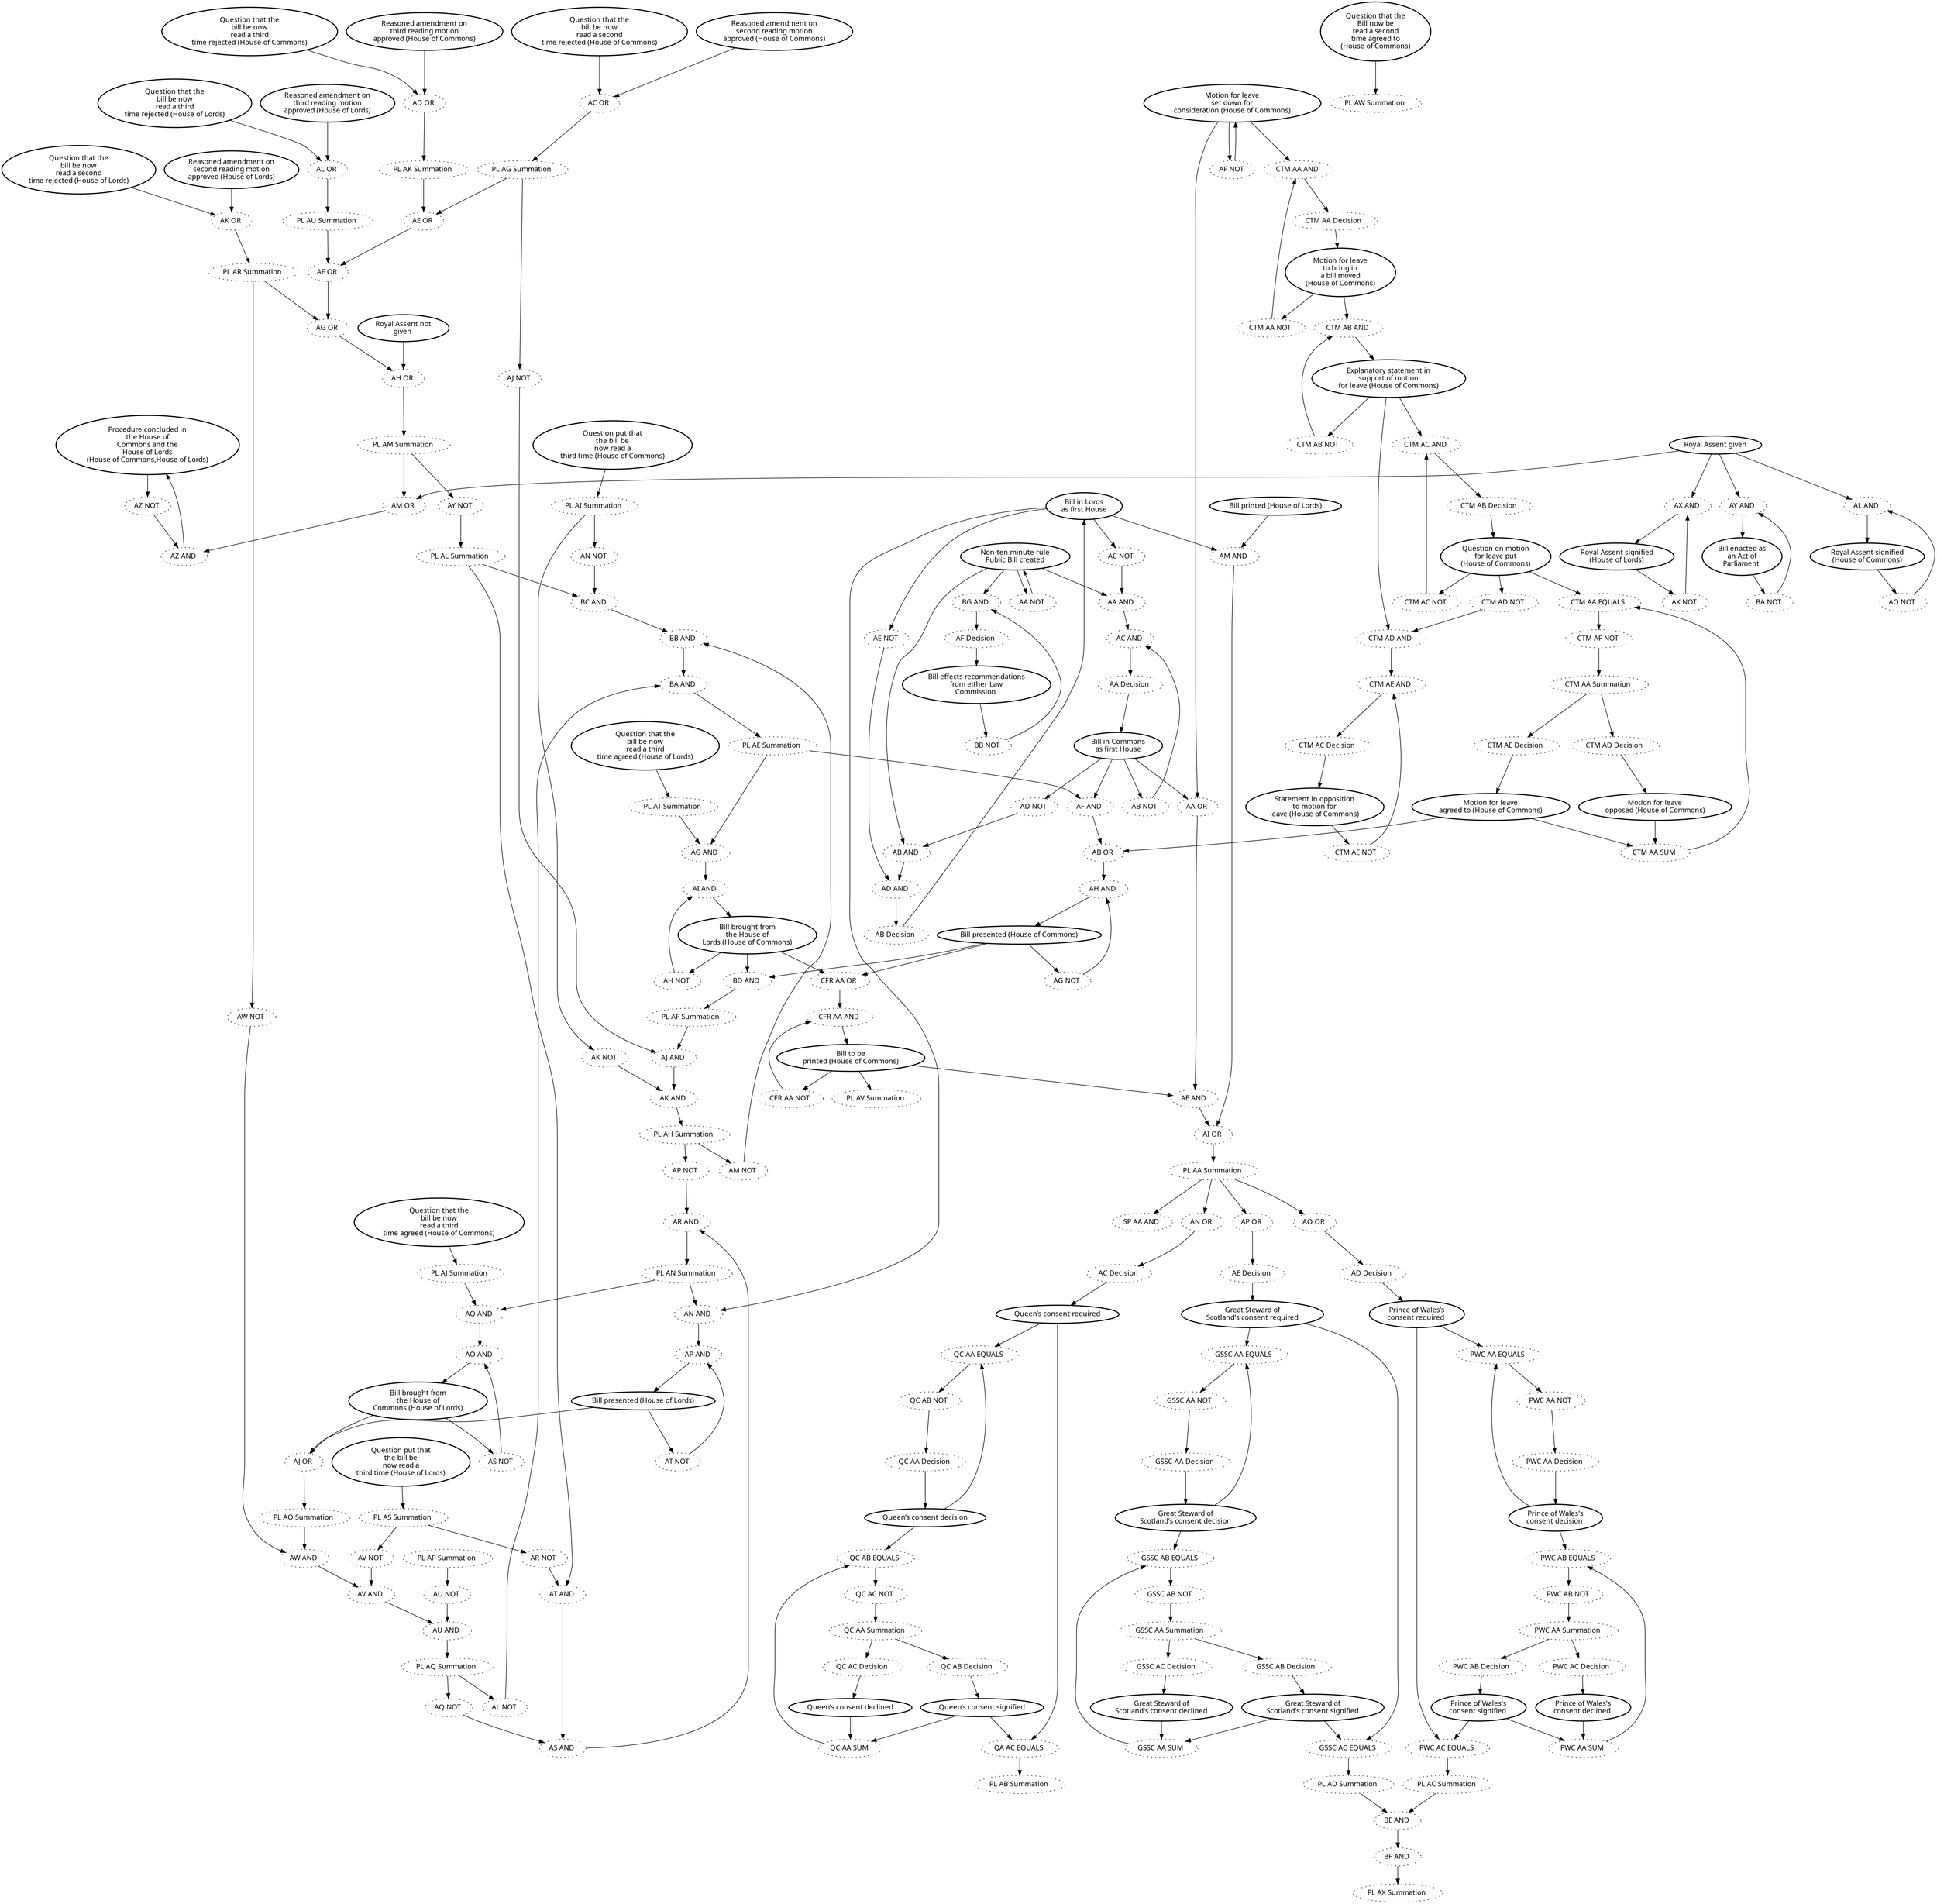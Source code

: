 digraph{graph[fontname="calibri"];node[fontname="calibri"];edge[fontname="calibri"];edge [style=solid, color=black];"111"->"415"[label=""];edge[style=solid, color=black];edge [style=solid, color=black];"281"->"1356"[label=""];edge[style=solid, color=black];edge [style=solid, color=black];"282"->"538"[label=""];edge[style=solid, color=black];edge [style=solid, color=black];"283"->"281"[label=""];edge[style=solid, color=black];edge [style=solid, color=black];"284"->"540"[label=""];edge[style=solid, color=black];edge [style=solid, color=black];"285"->"288"[label=""];edge[style=solid, color=black];edge [style=solid, color=black];"286"->"305"[label=""];edge[style=solid, color=black];edge [style=solid, color=black];"287"->"293"[label=""];edge[style=solid, color=black];edge [style=solid, color=black];"288"->"312"[label=""];edge[style=solid, color=black];edge [style=solid, color=black];"289"->"287"[label=""];edge[style=solid, color=black];edge [style=solid, color=black];"290"->"1334"[label=""];edge[style=solid, color=black];edge [style=solid, color=black];"291"->"1338"[label=""];edge[style=solid, color=black];edge [style=solid, color=black];"292"->"1358"[label=""];edge[style=solid, color=black];edge [style=solid, color=black];"293"->"1357"[label=""];edge[style=solid, color=black];edge [style=solid, color=black];"294"->"1233"[label=""];edge[style=solid, color=black];edge [style=solid, color=black];"295"->"302"[label=""];edge[style=solid, color=black];edge [style=solid, color=black];"296"->"286"[label=""];edge[style=solid, color=black];edge [style=solid, color=black];"297"->"305"[label=""];edge[style=solid, color=black];edge [style=solid, color=black];"298"->"1262"[label=""];edge[style=solid, color=black];edge [style=solid, color=black];"299"->"1378"[label=""];edge[style=solid, color=black];edge [style=solid, color=black];"300"->"307"[label=""];edge[style=solid, color=black];edge [style=solid, color=black];"301"->"307"[label=""];edge[style=solid, color=black];edge [style=solid, color=black];"302"->"303"[label=""];edge[style=solid, color=black];edge [style=solid, color=black];"303"->"304"[label=""];edge[style=solid, color=black];edge [style=solid, color=black];"304"->"1340"[label=""];edge[style=solid, color=black];edge [style=solid, color=black];"305"->"1352"[label=""];edge[style=solid, color=black];edge [style=solid, color=black];"307"->"1353"[label=""];edge[style=solid, color=black];edge [style=solid, color=black];"308"->"310"[label=""];edge[style=solid, color=black];edge [style=solid, color=black];"309"->"1277"[label=""];edge[style=solid, color=black];edge [style=solid, color=black];"310"->"314"[label=""];edge[style=solid, color=black];edge [style=solid, color=black];"311"->"314"[label=""];edge[style=solid, color=black];edge [style=solid, color=black];"312"->"1172"[label=""];edge[style=solid, color=black];edge [style=solid, color=black];"313"->"1342"[label=""];edge[style=solid, color=black];edge [style=solid, color=black];"314"->"1335"[label=""];edge[style=solid, color=black];edge [style=solid, color=black];"315"->"1366"[label=""];edge[style=solid, color=black];edge [style=solid, color=black];"316"->"339"[label=""];edge[style=solid, color=black];edge [style=solid, color=black];"317"->"1345"[label=""];edge[style=solid, color=black];edge [style=solid, color=black];"318"->"1348"[label=""];edge[style=solid, color=black];edge [style=solid, color=black];"319"->"340"[label=""];edge[style=solid, color=black];edge [style=solid, color=black];"320"->"1441"[label=""];edge[style=solid, color=black];edge [style=solid, color=black];"322"->"338"[label=""];edge[style=solid, color=black];edge [style=solid, color=black];"323"->"312"[label=""];edge[style=solid, color=black];edge [style=solid, color=black];"325"->"341"[label=""];edge[style=solid, color=black];edge [style=solid, color=black];"326"->"299"[label=""];edge[style=solid, color=black];edge [style=solid, color=black];"327"->"1377"[label=""];edge[style=solid, color=black];edge [style=solid, color=black];"328"->"315"[label=""];edge[style=solid, color=black];edge [style=solid, color=black];"329"->"327"[label=""];edge[style=solid, color=black];edge [style=solid, color=black];"330"->"1341"[label=""];edge[style=solid, color=black];edge [style=solid, color=black];"331"->"330"[label=""];edge[style=solid, color=black];edge [style=solid, color=black];"332"->"331"[label=""];edge[style=solid, color=black];edge [style=solid, color=black];"333"->"1344"[label=""];edge[style=solid, color=black];edge [style=solid, color=black];"334"->"333"[label=""];edge[style=solid, color=black];edge [style=solid, color=black];"335"->"334"[label=""];edge[style=solid, color=black];edge [style=solid, color=black];"336"->"1370"[label=""];edge[style=solid, color=black];edge [style=solid, color=black];"337"->"1369"[label=""];edge[style=solid, color=black];edge [style=solid, color=black];"338"->"111"[label=""];edge[style=solid, color=black];edge [style=solid, color=black];"339"->"1332"[label=""];edge[style=solid, color=black];edge [style=solid, color=black];"340"->"339"[label=""];edge[style=solid, color=black];edge [style=solid, color=black];"341"->"340"[label=""];edge[style=solid, color=black];edge [style=solid, color=black];"343"->"1333"[label=""];edge[style=solid, color=black];edge [style=solid, color=black];"344"->"345"[label=""];edge[style=solid, color=black];edge [style=solid, color=black];"345"->"1440"[label=""];edge[style=solid, color=black];edge [style=solid, color=black];"346"->"320"[label=""];edge[style=solid, color=black];edge [style=solid, color=black];"405"->"330"[label=""];edge[style=solid, color=black];edge [style=solid, color=black];"406"->"331"[label=""];edge[style=solid, color=black];edge [style=solid, color=black];"407"->"332"[label=""];edge[style=solid, color=black];edge [style=solid, color=black];"408"->"327"[label=""];edge[style=solid, color=black];edge [style=solid, color=black];"409"->"299"[label=""];edge[style=solid, color=black];edge [style=solid, color=black];"410"->"333"[label=""];edge[style=solid, color=black];edge [style=solid, color=black];"411"->"334"[label=""];edge[style=solid, color=black];edge [style=solid, color=black];"412"->"335"[label=""];edge[style=solid, color=black];edge [style=solid, color=black];"413"->"336"[label=""];edge[style=solid, color=black];edge [style=solid, color=black];"414"->"1339"[label=""];edge[style=solid, color=black];edge [style=solid, color=black];"415"->"338"[label=""];edge[style=solid, color=black];edge [style=solid, color=black];"416"->"337"[label=""];edge[style=solid, color=black];edge [style=solid, color=black];"417"->"294"[label=""];edge[style=solid, color=black];edge [style=solid, color=black];"418"->"298"[label=""];edge[style=solid, color=black];edge [style=solid, color=black];"419"->"309"[label=""];edge[style=solid, color=black];edge [style=solid, color=black];"429"->"346"[label=""];edge[style=solid, color=black];edge [style=solid, color=black];"538"->"283"[label=""];edge[style=solid, color=black];edge [style=solid, color=black];"539"->"283"[label=""];edge[style=solid, color=black];edge [style=solid, color=black];"540"->"287"[label=""];edge[style=solid, color=black];edge [style=solid, color=black];"542"->"1355"[label=""];edge[style=solid, color=black];edge [style=solid, color=black];"1172"->"419"[label=""];edge[style=solid, color=black];edge [style=solid, color=black];"1172"->"418"[label=""];edge[style=solid, color=black];edge [style=solid, color=black];"1172"->"417"[label=""];edge[style=solid, color=black];edge [style=solid, color=black];"1172"->"1217"[label=""];edge[style=solid, color=black];edge [style=solid, color=black];"1233"->"1245"[label=""];edge[style=solid, color=black];edge [style=solid, color=black];"1233"->"1250"[label=""];edge[style=solid, color=black];edge [style=solid, color=black];"1234"->"1245"[label=""];edge[style=solid, color=black];edge [style=solid, color=black];"1234"->"1246"[label=""];edge[style=solid, color=black];edge [style=solid, color=black];"1235"->"1244"[label=""];edge[style=solid, color=black];edge [style=solid, color=black];"1235"->"1250"[label=""];edge[style=solid, color=black];edge [style=solid, color=black];"1236"->"1244"[label=""];edge[style=solid, color=black];edge [style=solid, color=black];"1237"->"1240"[label=""];edge[style=solid, color=black];edge [style=solid, color=black];"1237"->"1241"[label=""];edge[style=solid, color=black];edge [style=solid, color=black];"1239"->"1234"[label=""];edge[style=solid, color=black];edge [style=solid, color=black];"1240"->"1235"[label=""];edge[style=solid, color=black];edge [style=solid, color=black];"1241"->"1236"[label=""];edge[style=solid, color=black];edge [style=solid, color=black];"1244"->"1246"[label=""];edge[style=solid, color=black];edge [style=solid, color=black];"1245"->"1248"[label=""];edge[style=solid, color=black];edge [style=solid, color=black];"1246"->"1249"[label=""];edge[style=solid, color=black];edge [style=solid, color=black];"1248"->"1239"[label=""];edge[style=solid, color=black];edge [style=solid, color=black];"1249"->"1237"[label=""];edge[style=solid, color=black];edge [style=solid, color=black];"1250"->"1238"[label=""];edge[style=solid, color=black];edge [style=solid, color=black];"1251"->"1253"[label=""];edge[style=solid, color=black];edge [style=solid, color=black];"1252"->"1260"[label=""];edge[style=solid, color=black];edge [style=solid, color=black];"1253"->"1263"[label=""];edge[style=solid, color=black];edge [style=solid, color=black];"1254"->"1264"[label=""];edge[style=solid, color=black];edge [style=solid, color=black];"1255"->"1265"[label=""];edge[style=solid, color=black];edge [style=solid, color=black];"1256"->"1258"[label=""];edge[style=solid, color=black];edge [style=solid, color=black];"1257"->"1251"[label=""];edge[style=solid, color=black];edge [style=solid, color=black];"1258"->"1252"[label=""];edge[style=solid, color=black];edge [style=solid, color=black];"1259"->"1261"[label=""];edge[style=solid, color=black];edge [style=solid, color=black];"1260"->"1254"[label=""];edge[style=solid, color=black];edge [style=solid, color=black];"1260"->"1255"[label=""];edge[style=solid, color=black];edge [style=solid, color=black];"1261"->"344"[label=""];edge[style=solid, color=black];edge [style=solid, color=black];"1262"->"1257"[label=""];edge[style=solid, color=black];edge [style=solid, color=black];"1262"->"1259"[label=""];edge[style=solid, color=black];edge [style=solid, color=black];"1263"->"1257"[label=""];edge[style=solid, color=black];edge [style=solid, color=black];"1263"->"1258"[label=""];edge[style=solid, color=black];edge [style=solid, color=black];"1264"->"1256"[label=""];edge[style=solid, color=black];edge [style=solid, color=black];"1264"->"1259"[label=""];edge[style=solid, color=black];edge [style=solid, color=black];"1265"->"1256"[label=""];edge[style=solid, color=black];edge [style=solid, color=black];"1266"->"1268"[label=""];edge[style=solid, color=black];edge [style=solid, color=black];"1267"->"1275"[label=""];edge[style=solid, color=black];edge [style=solid, color=black];"1268"->"1278"[label=""];edge[style=solid, color=black];edge [style=solid, color=black];"1269"->"1279"[label=""];edge[style=solid, color=black];edge [style=solid, color=black];"1270"->"1280"[label=""];edge[style=solid, color=black];edge [style=solid, color=black];"1271"->"1273"[label=""];edge[style=solid, color=black];edge [style=solid, color=black];"1272"->"1266"[label=""];edge[style=solid, color=black];edge [style=solid, color=black];"1273"->"1267"[label=""];edge[style=solid, color=black];edge [style=solid, color=black];"1274"->"1276"[label=""];edge[style=solid, color=black];edge [style=solid, color=black];"1275"->"1269"[label=""];edge[style=solid, color=black];edge [style=solid, color=black];"1275"->"1270"[label=""];edge[style=solid, color=black];edge [style=solid, color=black];"1276"->"344"[label=""];edge[style=solid, color=black];edge [style=solid, color=black];"1277"->"1272"[label=""];edge[style=solid, color=black];edge [style=solid, color=black];"1277"->"1274"[label=""];edge[style=solid, color=black];edge [style=solid, color=black];"1278"->"1272"[label=""];edge[style=solid, color=black];edge [style=solid, color=black];"1278"->"1273"[label=""];edge[style=solid, color=black];edge [style=solid, color=black];"1279"->"1271"[label=""];edge[style=solid, color=black];edge [style=solid, color=black];"1279"->"1274"[label=""];edge[style=solid, color=black];edge [style=solid, color=black];"1280"->"1271"[label=""];edge[style=solid, color=black];edge [style=solid, color=black];"1332"->"296"[label=""];edge[style=solid, color=black];edge [style=solid, color=black];"1332"->"300"[label=""];edge[style=solid, color=black];edge [style=solid, color=black];"1333"->"310"[label=""];edge[style=solid, color=black];edge [style=solid, color=black];"1334"->"295"[label=""];edge[style=solid, color=black];edge [style=solid, color=black];"1334"->"308"[label=""];edge[style=solid, color=black];edge [style=solid, color=black];"1335"->"319"[label=""];edge[style=solid, color=black];edge [style=solid, color=black];"1335"->"405"[label=""];edge[style=solid, color=black];edge [style=solid, color=black];"1336"->"311"[label=""];edge[style=solid, color=black];edge [style=solid, color=black];"1336"->"325"[label=""];edge[style=solid, color=black];edge [style=solid, color=black];"1337"->"329"[label=""];edge[style=solid, color=black];edge [style=solid, color=black];"1338"->"295"[label=""];edge[style=solid, color=black];edge [style=solid, color=black];"1339"->"341"[label=""];edge[style=solid, color=black];edge [style=solid, color=black];"1339"->"332"[label=""];edge[style=solid, color=black];edge [style=solid, color=black];"1340"->"322"[label=""];edge[style=solid, color=black];edge [style=solid, color=black];"1340"->"414"[label=""];edge[style=solid, color=black];edge [style=solid, color=black];"1341"->"326"[label=""];edge[style=solid, color=black];edge [style=solid, color=black];"1341"->"329"[label=""];edge[style=solid, color=black];edge [style=solid, color=black];"1342"->"335"[label=""];edge[style=solid, color=black];edge [style=solid, color=black];"1343"->"410"[label=""];edge[style=solid, color=black];edge [style=solid, color=black];"1344"->"406"[label=""];edge[style=solid, color=black];edge [style=solid, color=black];"1344"->"316"[label=""];edge[style=solid, color=black];edge [style=solid, color=black];"1345"->"303"[label=""];edge[style=solid, color=black];edge [style=solid, color=black];"1345"->"412"[label=""];edge[style=solid, color=black];edge [style=solid, color=black];"1346"->"407"[label=""];edge[style=solid, color=black];edge [style=solid, color=black];"1346"->"411"[label=""];edge[style=solid, color=black];edge [style=solid, color=black];"1347"->"300"[label=""];edge[style=solid, color=black];edge [style=solid, color=black];"1348"->"302"[label=""];edge[style=solid, color=black];edge [style=solid, color=black];"1349"->"1350"[label=""];edge[style=solid, color=black];edge [style=solid, color=black];"1350"->"1354"[label=""];edge[style=solid, color=black];edge [style=solid, color=black];"1351"->"1350"[label=""];edge[style=solid, color=black];edge [style=solid, color=black];"1352"->"1351"[label=""];edge[style=solid, color=black];edge [style=solid, color=black];"1352"->"297"[label=""];edge[style=solid, color=black];edge [style=solid, color=black];"1352"->"343"[label=""];edge[style=solid, color=black];edge [style=solid, color=black];"1353"->"1351"[label=""];edge[style=solid, color=black];edge [style=solid, color=black];"1353"->"301"[label=""];edge[style=solid, color=black];edge [style=solid, color=black];"1353"->"343"[label=""];edge[style=solid, color=black];edge [style=solid, color=black];"1354"->"1349"[label=""];edge[style=solid, color=black];edge [style=solid, color=black];"1354"->"288"[label=""];edge[style=solid, color=black];edge [style=solid, color=black];"1354"->"1437"[label=""];edge[style=solid, color=black];edge [style=solid, color=black];"1355"->"542"[label=""];edge[style=solid, color=black];edge [style=solid, color=black];"1355"->"538"[label=""];edge[style=solid, color=black];edge [style=solid, color=black];"1355"->"540"[label=""];edge[style=solid, color=black];edge [style=solid, color=black];"1355"->"346"[label=""];edge[style=solid, color=black];edge [style=solid, color=black];"1356"->"539"[label=""];edge[style=solid, color=black];edge [style=solid, color=black];"1356"->"284"[label=""];edge[style=solid, color=black];edge [style=solid, color=black];"1356"->"296"[label=""];edge[style=solid, color=black];edge [style=solid, color=black];"1356"->"285"[label=""];edge[style=solid, color=black];edge [style=solid, color=black];"1357"->"289"[label=""];edge[style=solid, color=black];edge [style=solid, color=black];"1357"->"282"[label=""];edge[style=solid, color=black];edge [style=solid, color=black];"1357"->"326"[label=""];edge[style=solid, color=black];edge [style=solid, color=black];"1357"->"323"[label=""];edge[style=solid, color=black];edge [style=solid, color=black];"1358"->"292"[label=""];edge[style=solid, color=black];edge [style=solid, color=black];"1358"->"285"[label=""];edge[style=solid, color=black];edge [style=solid, color=black];"1358"->"1380"[label=""];edge[style=solid, color=black];edge [style=solid, color=black];"1359"->"286"[label=""];edge[style=solid, color=black];edge [style=solid, color=black];"1359"->"1396"[label=""];edge[style=solid, color=black];edge [style=solid, color=black];"1360"->"290"[label=""];edge[style=solid, color=black];edge [style=solid, color=black];"1361"->"290"[label=""];edge[style=solid, color=black];edge [style=solid, color=black];"1362"->"1336"[label=""];edge[style=solid, color=black];edge [style=solid, color=black];"1363"->"1337"[label=""];edge[style=solid, color=black];edge [style=solid, color=black];"1364"->"291"[label=""];edge[style=solid, color=black];edge [style=solid, color=black];"1365"->"291"[label=""];edge[style=solid, color=black];edge [style=solid, color=black];"1366"->"328"[label=""];edge[style=solid, color=black];edge [style=solid, color=black];"1367"->"304"[label=""];edge[style=solid, color=black];edge [style=solid, color=black];"1368"->"322"[label=""];edge[style=solid, color=black];edge [style=solid, color=black];"1368"->"315"[label=""];edge[style=solid, color=black];edge [style=solid, color=black];"1368"->"337"[label=""];edge[style=solid, color=black];edge [style=solid, color=black];"1368"->"336"[label=""];edge[style=solid, color=black];edge [style=solid, color=black];"1369"->"416"[label=""];edge[style=solid, color=black];edge [style=solid, color=black];"1370"->"413"[label=""];edge[style=solid, color=black];edge [style=solid, color=black];"1371"->"1347"[label=""];edge[style=solid, color=black];edge [style=solid, color=black];"1372"->"318"[label=""];edge[style=solid, color=black];edge [style=solid, color=black];"1373"->"318"[label=""];edge[style=solid, color=black];edge [style=solid, color=black];"1374"->"1346"[label=""];edge[style=solid, color=black];edge [style=solid, color=black];"1375"->"317"[label=""];edge[style=solid, color=black];edge [style=solid, color=black];"1376"->"317"[label=""];edge[style=solid, color=black];edge [style=solid, color=black];"1377"->"313"[label=""];edge[style=solid, color=black];edge [style=solid, color=black];"1377"->"408"[label=""];edge[style=solid, color=black];edge [style=solid, color=black];"1378"->"313"[label=""];edge[style=solid, color=black];edge [style=solid, color=black];"1378"->"409"[label=""];edge[style=solid, color=black];edge [style=solid, color=black];"1379"->"323"[label=""];edge[style=solid, color=black];edge [style=solid, color=black];"1380"->"1391"[label=""];edge[style=solid, color=black];edge [style=solid, color=black];"1381"->"1400"[label=""];edge[style=solid, color=black];edge [style=solid, color=black];"1382"->"1392"[label=""];edge[style=solid, color=black];edge [style=solid, color=black];"1383"->"1384"[label=""];edge[style=solid, color=black];edge [style=solid, color=black];"1384"->"1393"[label=""];edge[style=solid, color=black];edge [style=solid, color=black];"1385"->"1380"[label=""];edge[style=solid, color=black];edge [style=solid, color=black];"1386"->"1381"[label=""];edge[style=solid, color=black];edge [style=solid, color=black];"1387"->"1382"[label=""];edge[style=solid, color=black];edge [style=solid, color=black];"1388"->"1383"[label=""];edge[style=solid, color=black];edge [style=solid, color=black];"1389"->"1384"[label=""];edge[style=solid, color=black];edge [style=solid, color=black];"1390"->"1398"[label=""];edge[style=solid, color=black];edge [style=solid, color=black];"1391"->"1399"[label=""];edge[style=solid, color=black];edge [style=solid, color=black];"1392"->"1402"[label=""];edge[style=solid, color=black];edge [style=solid, color=black];"1393"->"1401"[label=""];edge[style=solid, color=black];edge [style=solid, color=black];"1394"->"1403"[label=""];edge[style=solid, color=black];edge [style=solid, color=black];"1395"->"1359"[label=""];edge[style=solid, color=black];edge [style=solid, color=black];"1396"->"1397"[label=""];edge[style=solid, color=black];edge [style=solid, color=black];"1397"->"1390"[label=""];edge[style=solid, color=black];edge [style=solid, color=black];"1398"->"1394"[label=""];edge[style=solid, color=black];edge [style=solid, color=black];"1398"->"1395"[label=""];edge[style=solid, color=black];edge [style=solid, color=black];"1399"->"1385"[label=""];edge[style=solid, color=black];edge [style=solid, color=black];"1399"->"1381"[label=""];edge[style=solid, color=black];edge [style=solid, color=black];"1400"->"1386"[label=""];edge[style=solid, color=black];edge [style=solid, color=black];"1400"->"1382"[label=""];edge[style=solid, color=black];edge [style=solid, color=black];"1400"->"1383"[label=""];edge[style=solid, color=black];edge [style=solid, color=black];"1401"->"1389"[label=""];edge[style=solid, color=black];edge [style=solid, color=black];"1402"->"1387"[label=""];edge[style=solid, color=black];edge [style=solid, color=black];"1402"->"1388"[label=""];edge[style=solid, color=black];edge [style=solid, color=black];"1402"->"1397"[label=""];edge[style=solid, color=black];edge [style=solid, color=black];"1403"->"1396"[label=""];edge[style=solid, color=black];edge [style=solid, color=black];"1438"->"1439"[label=""];edge[style=solid, color=black];edge [style=solid, color=black];"1441"->"429"[label=""];edge[style=solid, color=black];"111" [label="Procedure concluded in\nthe House of\nCommons and the\nHouse of Lords\n(House of Commons,House of Lords)", style=bold];"281" [label="AA Decision ", style=dotted];"282" [label="AC NOT ", style=dotted];"283" [label="AC AND ", style=dotted];"284" [label="AD NOT ", style=dotted];"285" [label="AA OR ", style=dotted];"286" [label="AB OR ", style=dotted];"287" [label="AD AND ", style=dotted];"288" [label="AE AND ", style=dotted];"289" [label="AE NOT ", style=dotted];"290" [label="AC OR ", style=dotted];"291" [label="AD OR ", style=dotted];"292" [label="AF NOT ", style=dotted];"293" [label="AB Decision ", style=dotted];"294" [label="AC Decision ", style=dotted];"295" [label="AE OR ", style=dotted];"296" [label="AF AND ", style=dotted];"297" [label="AG NOT ", style=dotted];"298" [label="AD Decision ", style=dotted];"299" [label="AP AND ", style=dotted];"300" [label="AG AND ", style=dotted];"301" [label="AH NOT ", style=dotted];"302" [label="AF OR ", style=dotted];"303" [label="AG OR ", style=dotted];"304" [label="AH OR ", style=dotted];"305" [label="AH AND ", style=dotted];"307" [label="AI AND ", style=dotted];"308" [label="AJ NOT ", style=dotted];"309" [label="AE Decision ", style=dotted];"310" [label="AJ AND ", style=dotted];"311" [label="AK NOT ", style=dotted];"312" [label="AI OR ", style=dotted];"313" [label="AJ OR ", style=dotted];"314" [label="AK AND ", style=dotted];"315" [label="AL AND ", style=dotted];"316" [label="AL NOT ", style=dotted];"317" [label="AK OR ", style=dotted];"318" [label="AL OR ", style=dotted];"319" [label="AM NOT ", style=dotted];"320" [label="AF Decision ", style=dotted];"322" [label="AM OR ", style=dotted];"323" [label="AM AND ", style=dotted];"325" [label="AN NOT ", style=dotted];"326" [label="AN AND ", style=dotted];"327" [label="AO AND ", style=dotted];"328" [label="AO NOT ", style=dotted];"329" [label="AQ AND ", style=dotted];"330" [label="AR AND ", style=dotted];"331" [label="AS AND ", style=dotted];"332" [label="AT AND ", style=dotted];"333" [label="AU AND ", style=dotted];"334" [label="AV AND ", style=dotted];"335" [label="AW AND ", style=dotted];"336" [label="AX AND ", style=dotted];"337" [label="AY AND ", style=dotted];"338" [label="AZ AND ", style=dotted];"339" [label="BA AND ", style=dotted];"340" [label="BB AND ", style=dotted];"341" [label="BC AND ", style=dotted];"343" [label="BD AND ", style=dotted];"344" [label="BE AND ", style=dotted];"345" [label="BF AND ", style=dotted];"346" [label="BG AND ", style=dotted];"405" [label="AP NOT ", style=dotted];"406" [label="AQ NOT ", style=dotted];"407" [label="AR NOT ", style=dotted];"408" [label="AS NOT ", style=dotted];"409" [label="AT NOT ", style=dotted];"410" [label="AU NOT ", style=dotted];"411" [label="AV NOT ", style=dotted];"412" [label="AW NOT ", style=dotted];"413" [label="AX NOT ", style=dotted];"414" [label="AY NOT ", style=dotted];"415" [label="AZ NOT ", style=dotted];"416" [label="BA NOT ", style=dotted];"417" [label="AN OR ", style=dotted];"418" [label="AO OR ", style=dotted];"419" [label="AP OR ", style=dotted];"429" [label="BB NOT ", style=dotted];"538" [label="AA AND ", style=dotted];"539" [label="AB NOT ", style=dotted];"540" [label="AB AND ", style=dotted];"542" [label="AA NOT ", style=dotted];"1172" [label="PL AA Summation ", style=dotted];"1233" [label="Queen’s consent required\n", style=bold];"1234" [label="Queen’s consent decision\n", style=bold];"1235" [label="Queen’s consent signified\n", style=bold];"1236" [label="Queen’s consent declined\n", style=bold];"1237" [label="QC AA Summation ", style=dotted];"1239" [label="QC AA Decision ", style=dotted];"1240" [label="QC AB Decision ", style=dotted];"1241" [label="QC AC Decision ", style=dotted];"1244" [label="QC AA SUM ", style=dotted];"1245" [label="QC AA EQUALS ", style=dotted];"1246" [label="QC AB EQUALS ", style=dotted];"1248" [label="QC AB NOT ", style=dotted];"1249" [label="QC AC NOT ", style=dotted];"1250" [label="QA AC EQUALS ", style=dotted];"1251" [label="PWC AA NOT ", style=dotted];"1252" [label="PWC AB NOT ", style=dotted];"1253" [label="PWC AA Decision ", style=dotted];"1254" [label="PWC AB Decision ", style=dotted];"1255" [label="PWC AC Decision ", style=dotted];"1256" [label="PWC AA SUM ", style=dotted];"1257" [label="PWC AA EQUALS ", style=dotted];"1258" [label="PWC AB EQUALS ", style=dotted];"1259" [label="PWC AC EQUALS ", style=dotted];"1260" [label="PWC AA Summation ", style=dotted];"1261" [label="PL AC Summation ", style=dotted];"1262" [label="Prince of Wales’s\nconsent required ", style=bold];"1263" [label="Prince of Wales's\nconsent decision ", style=bold];"1264" [label="Prince of Wales's\nconsent signified ", style=bold];"1265" [label="Prince of Wales's\nconsent declined ", style=bold];"1266" [label="GSSC AA NOT ", style=dotted];"1267" [label="GSSC AB NOT ", style=dotted];"1268" [label="GSSC AA Decision ", style=dotted];"1269" [label="GSSC AB Decision ", style=dotted];"1270" [label="GSSC AC Decision ", style=dotted];"1271" [label="GSSC AA SUM ", style=dotted];"1272" [label="GSSC AA EQUALS ", style=dotted];"1273" [label="GSSC AB EQUALS ", style=dotted];"1274" [label="GSSC AC EQUALS ", style=dotted];"1275" [label="GSSC AA Summation ", style=dotted];"1276" [label="PL AD Summation ", style=dotted];"1277" [label="Great Steward of\nScotland's consent required\n", style=bold];"1278" [label="Great Steward of\nScotland's consent decision\n", style=bold];"1279" [label="Great Steward of\nScotland's consent signified\n", style=bold];"1280" [label="Great Steward of\nScotland's consent declined\n", style=bold];"1332" [label="PL AE Summation ", style=dotted];"1333" [label="PL AF Summation ", style=dotted];"1334" [label="PL AG Summation ", style=dotted];"1335" [label="PL AH Summation ", style=dotted];"1336" [label="PL AI Summation ", style=dotted];"1337" [label="PL AJ Summation ", style=dotted];"1338" [label="PL AK Summation ", style=dotted];"1339" [label="PL AL Summation ", style=dotted];"1340" [label="PL AM Summation ", style=dotted];"1341" [label="PL AN Summation ", style=dotted];"1342" [label="PL AO Summation ", style=dotted];"1343" [label="PL AP Summation ", style=dotted];"1344" [label="PL AQ Summation ", style=dotted];"1345" [label="PL AR Summation ", style=dotted];"1346" [label="PL AS Summation ", style=dotted];"1347" [label="PL AT Summation ", style=dotted];"1348" [label="PL AU Summation ", style=dotted];"1349" [label="CFR AA NOT ", style=dotted];"1350" [label="CFR AA AND ", style=dotted];"1351" [label="CFR AA OR ", style=dotted];"1352" [label="Bill presented (House of Commons)", style=bold];"1353" [label="Bill brought from\nthe House of\nLords (House of Commons)", style=bold];"1354" [label="Bill to be\nprinted (House of Commons)", style=bold];"1355" [label="Non-ten minute rule\nPublic Bill created\n", style=bold];"1356" [label="Bill in Commons\nas first House\n", style=bold];"1357" [label="Bill in Lords\nas first House\n", style=bold];"1358" [label="Motion for leave\nset down for\nconsideration (House of Commons)", style=bold];"1359" [label="Motion for leave\nagreed to (House of Commons)", style=bold];"1360" [label="Question that the\nbill be now\nread a second\ntime rejected (House of Commons)", style=bold];"1361" [label="Reasoned amendment on\nsecond reading motion\napproved (House of Commons)", style=bold];"1362" [label="Question put that\nthe bill be\nnow read a\nthird time (House of Commons)", style=bold];"1363" [label="Question that the\nbill be now\nread a third\ntime agreed (House of Commons)", style=bold];"1364" [label="Question that the\nbill be now\nread a third\ntime rejected (House of Commons)", style=bold];"1365" [label="Reasoned amendment on\nthird reading motion\napproved (House of Commons)", style=bold];"1366" [label="Royal Assent signified\n(House of Commons)", style=bold];"1367" [label="Royal Assent not\ngiven ", style=bold];"1368" [label="Royal Assent given\n", style=bold];"1369" [label="Bill enacted as\nan Act of\nParliament ", style=bold];"1370" [label="Royal Assent signified\n(House of Lords)", style=bold];"1371" [label="Question that the\nbill be now\nread a third\ntime agreed (House of Lords)", style=bold];"1372" [label="Reasoned amendment on\nthird reading motion\napproved (House of Lords)", style=bold];"1373" [label="Question that the\nbill be now\nread a third\ntime rejected (House of Lords)", style=bold];"1374" [label="Question put that\nthe bill be\nnow read a\nthird time (House of Lords)", style=bold];"1375" [label="Question that the\nbill be now\nread a second\ntime rejected (House of Lords)", style=bold];"1376" [label="Reasoned amendment on\nsecond reading motion\napproved (House of Lords)", style=bold];"1377" [label="Bill brought from\nthe House of\nCommons (House of Lords)", style=bold];"1378" [label="Bill presented (House of Lords)", style=bold];"1379" [label="Bill printed (House of Lords)", style=bold];"1380" [label="CTM AA AND ", style=dotted];"1381" [label="CTM AB AND ", style=dotted];"1382" [label="CTM AC AND ", style=dotted];"1383" [label="CTM AD AND ", style=dotted];"1384" [label="CTM AE AND ", style=dotted];"1385" [label="CTM AA NOT ", style=dotted];"1386" [label="CTM AB NOT ", style=dotted];"1387" [label="CTM AC NOT ", style=dotted];"1388" [label="CTM AD NOT ", style=dotted];"1389" [label="CTM AE NOT ", style=dotted];"1390" [label="CTM AF NOT ", style=dotted];"1391" [label="CTM AA Decision ", style=dotted];"1392" [label="CTM AB Decision ", style=dotted];"1393" [label="CTM AC Decision ", style=dotted];"1394" [label="CTM AD Decision ", style=dotted];"1395" [label="CTM AE Decision ", style=dotted];"1396" [label="CTM AA SUM ", style=dotted];"1397" [label="CTM AA EQUALS ", style=dotted];"1398" [label="CTM AA Summation ", style=dotted];"1399" [label="Motion for leave\nto bring in\na bill moved\n(House of Commons)", style=bold];"1400" [label="Explanatory statement in\nsupport of motion\nfor leave (House of Commons)", style=bold];"1401" [label="Statement in opposition\nto motion for\nleave (House of Commons)", style=bold];"1402" [label="Question on motion\nfor leave put\n(House of Commons)", style=bold];"1403" [label="Motion for leave\nopposed (House of Commons)", style=bold];"1438" [label="Question that the\nBill now be\nread a second\ntime agreed to\n(House of Commons)", style=bold];"1441" [label="Bill effects recommendations\nfrom either Law\nCommission ", style=bold];"1440" [label="PL AX Summation ", style=dotted];"1217" [label="SP AA AND ", style=dotted];"1238" [label="PL AB Summation ", style=dotted];"1437" [label="PL AV Summation ", style=dotted];"1439" [label="PL AW Summation ", style=dotted];}